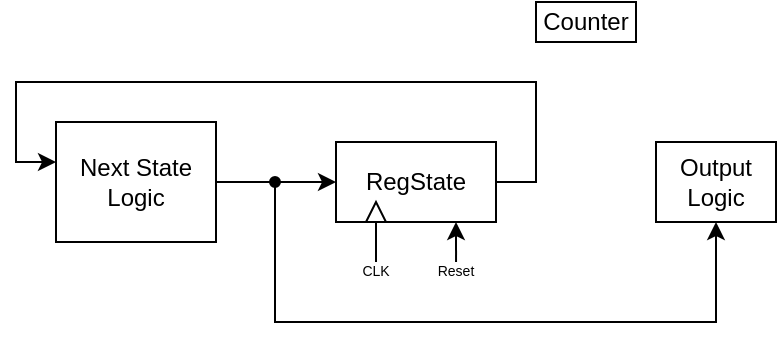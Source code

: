 <mxfile version="24.7.17">
  <diagram name="Page-1" id="0Tgc_Re-uwz90oMQxpzB">
    <mxGraphModel dx="700" dy="378" grid="1" gridSize="10" guides="1" tooltips="1" connect="1" arrows="1" fold="1" page="1" pageScale="1" pageWidth="850" pageHeight="1100" math="0" shadow="0">
      <root>
        <mxCell id="0" />
        <mxCell id="1" parent="0" />
        <mxCell id="aByHNRUqQjIcel8IzJDS-5" style="edgeStyle=orthogonalEdgeStyle;rounded=0;orthogonalLoop=1;jettySize=auto;html=1;entryX=0;entryY=0.5;entryDx=0;entryDy=0;endArrow=classic;endFill=1;" edge="1" parent="1" source="aByHNRUqQjIcel8IzJDS-1" target="aByHNRUqQjIcel8IzJDS-3">
          <mxGeometry relative="1" as="geometry" />
        </mxCell>
        <mxCell id="aByHNRUqQjIcel8IzJDS-18" style="edgeStyle=orthogonalEdgeStyle;rounded=0;orthogonalLoop=1;jettySize=auto;html=1;" edge="1" parent="1" source="aByHNRUqQjIcel8IzJDS-19" target="aByHNRUqQjIcel8IzJDS-8">
          <mxGeometry relative="1" as="geometry">
            <Array as="points">
              <mxPoint x="270" y="310" />
              <mxPoint x="270" y="380" />
              <mxPoint x="490" y="380" />
            </Array>
          </mxGeometry>
        </mxCell>
        <mxCell id="aByHNRUqQjIcel8IzJDS-1" value="" style="rounded=0;whiteSpace=wrap;html=1;" vertex="1" parent="1">
          <mxGeometry x="160" y="280" width="80" height="60" as="geometry" />
        </mxCell>
        <mxCell id="aByHNRUqQjIcel8IzJDS-2" value="Next State Logic" style="text;html=1;align=center;verticalAlign=middle;whiteSpace=wrap;rounded=0;" vertex="1" parent="1">
          <mxGeometry x="170" y="295" width="60" height="30" as="geometry" />
        </mxCell>
        <mxCell id="aByHNRUqQjIcel8IzJDS-7" style="edgeStyle=orthogonalEdgeStyle;rounded=0;orthogonalLoop=1;jettySize=auto;html=1;" edge="1" parent="1" source="aByHNRUqQjIcel8IzJDS-3" target="aByHNRUqQjIcel8IzJDS-1">
          <mxGeometry relative="1" as="geometry">
            <Array as="points">
              <mxPoint x="400" y="310" />
              <mxPoint x="400" y="260" />
              <mxPoint x="140" y="260" />
              <mxPoint x="140" y="300" />
            </Array>
          </mxGeometry>
        </mxCell>
        <mxCell id="aByHNRUqQjIcel8IzJDS-14" style="edgeStyle=orthogonalEdgeStyle;rounded=0;orthogonalLoop=1;jettySize=auto;html=1;exitX=0.75;exitY=1;exitDx=0;exitDy=0;endArrow=none;endFill=0;startArrow=classic;startFill=1;" edge="1" parent="1" source="aByHNRUqQjIcel8IzJDS-3">
          <mxGeometry relative="1" as="geometry">
            <mxPoint x="360.023" y="350" as="targetPoint" />
          </mxGeometry>
        </mxCell>
        <mxCell id="aByHNRUqQjIcel8IzJDS-3" value="RegState" style="rounded=0;whiteSpace=wrap;html=1;" vertex="1" parent="1">
          <mxGeometry x="300" y="290" width="80" height="40" as="geometry" />
        </mxCell>
        <mxCell id="aByHNRUqQjIcel8IzJDS-13" style="edgeStyle=orthogonalEdgeStyle;rounded=0;orthogonalLoop=1;jettySize=auto;html=1;endArrow=none;endFill=0;" edge="1" parent="1" source="aByHNRUqQjIcel8IzJDS-6">
          <mxGeometry relative="1" as="geometry">
            <mxPoint x="320" y="340" as="targetPoint" />
          </mxGeometry>
        </mxCell>
        <mxCell id="aByHNRUqQjIcel8IzJDS-6" value="" style="triangle;whiteSpace=wrap;html=1;rotation=-90;" vertex="1" parent="1">
          <mxGeometry x="315" y="320" width="10" height="10" as="geometry" />
        </mxCell>
        <mxCell id="aByHNRUqQjIcel8IzJDS-8" value="&lt;div&gt;Output&lt;/div&gt;&lt;div&gt;Logic&lt;br&gt;&lt;/div&gt;" style="rounded=0;whiteSpace=wrap;html=1;" vertex="1" parent="1">
          <mxGeometry x="460" y="290" width="60" height="40" as="geometry" />
        </mxCell>
        <mxCell id="aByHNRUqQjIcel8IzJDS-12" value="CLK" style="text;html=1;align=center;verticalAlign=middle;whiteSpace=wrap;rounded=0;fontSize=7;" vertex="1" parent="1">
          <mxGeometry x="315" y="350" width="10" height="10" as="geometry" />
        </mxCell>
        <mxCell id="aByHNRUqQjIcel8IzJDS-15" value="Reset" style="text;html=1;align=center;verticalAlign=middle;whiteSpace=wrap;rounded=0;fontSize=7;" vertex="1" parent="1">
          <mxGeometry x="350" y="350" width="20" height="10" as="geometry" />
        </mxCell>
        <mxCell id="aByHNRUqQjIcel8IzJDS-20" value="" style="edgeStyle=orthogonalEdgeStyle;rounded=0;orthogonalLoop=1;jettySize=auto;html=1;endArrow=none;endFill=0;" edge="1" parent="1" source="aByHNRUqQjIcel8IzJDS-1" target="aByHNRUqQjIcel8IzJDS-19">
          <mxGeometry relative="1" as="geometry">
            <mxPoint x="240" y="310" as="sourcePoint" />
            <mxPoint x="490" y="330" as="targetPoint" />
            <Array as="points" />
          </mxGeometry>
        </mxCell>
        <mxCell id="aByHNRUqQjIcel8IzJDS-19" value="" style="ellipse;whiteSpace=wrap;html=1;aspect=fixed;fillColor=#000000;" vertex="1" parent="1">
          <mxGeometry x="267" y="307.5" width="5" height="5" as="geometry" />
        </mxCell>
        <mxCell id="aByHNRUqQjIcel8IzJDS-21" value="Counter" style="rounded=0;whiteSpace=wrap;html=1;" vertex="1" parent="1">
          <mxGeometry x="400" y="220" width="50" height="20" as="geometry" />
        </mxCell>
      </root>
    </mxGraphModel>
  </diagram>
</mxfile>

